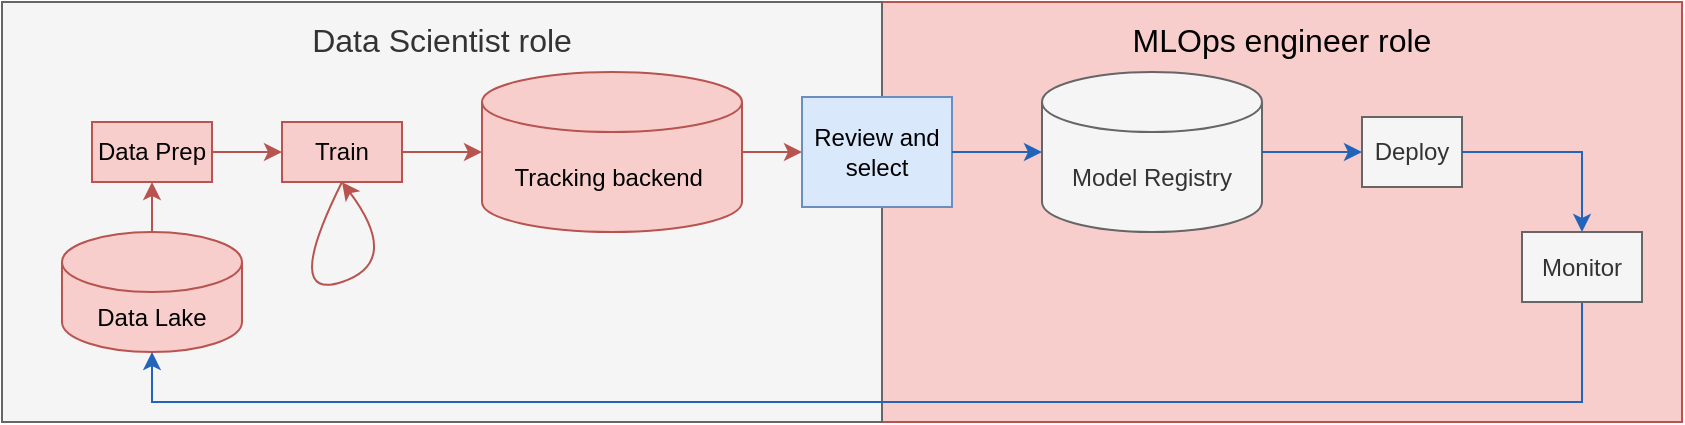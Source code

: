 <mxfile version="21.5.0" type="github">
  <diagram name="Page-1" id="3moahlvMmFEjl50jRHX7">
    <mxGraphModel dx="1100" dy="634" grid="1" gridSize="10" guides="1" tooltips="1" connect="1" arrows="1" fold="1" page="1" pageScale="1" pageWidth="1169" pageHeight="827" math="0" shadow="0">
      <root>
        <mxCell id="0" />
        <mxCell id="1" parent="0" />
        <mxCell id="QqCRZD2ZL2z7VxAQT_v7-31" value="" style="group" vertex="1" connectable="0" parent="1">
          <mxGeometry x="100" y="40" width="840" height="210" as="geometry" />
        </mxCell>
        <mxCell id="QqCRZD2ZL2z7VxAQT_v7-27" value="&lt;font style=&quot;font-size: 16px;&quot;&gt;MLOps engineer role&lt;br&gt;&lt;br&gt;&lt;br&gt;&lt;br&gt;&lt;br&gt;&lt;br&gt;&lt;br&gt;&lt;br&gt;&lt;br&gt;&lt;br&gt;&lt;/font&gt;" style="rounded=0;whiteSpace=wrap;html=1;fillColor=#f8cecc;strokeColor=#b85450;" vertex="1" parent="QqCRZD2ZL2z7VxAQT_v7-31">
          <mxGeometry x="440" width="400" height="210" as="geometry" />
        </mxCell>
        <mxCell id="QqCRZD2ZL2z7VxAQT_v7-26" value="&lt;font style=&quot;font-size: 16px;&quot;&gt;Data Scientist role&lt;br&gt;&lt;br&gt;&lt;br&gt;&lt;br&gt;&lt;br&gt;&lt;br&gt;&lt;br&gt;&lt;br&gt;&lt;br&gt;&lt;br&gt;&lt;/font&gt;" style="rounded=0;whiteSpace=wrap;html=1;fillColor=#f5f5f5;strokeColor=#666666;fontColor=#333333;" vertex="1" parent="QqCRZD2ZL2z7VxAQT_v7-31">
          <mxGeometry width="440" height="210" as="geometry" />
        </mxCell>
        <mxCell id="QqCRZD2ZL2z7VxAQT_v7-2" value="Tracking backend&amp;nbsp;" style="shape=cylinder3;whiteSpace=wrap;html=1;boundedLbl=1;backgroundOutline=1;size=15;fillColor=#f8cecc;strokeColor=#b85450;" vertex="1" parent="QqCRZD2ZL2z7VxAQT_v7-31">
          <mxGeometry x="240" y="35" width="130" height="80" as="geometry" />
        </mxCell>
        <mxCell id="QqCRZD2ZL2z7VxAQT_v7-12" style="edgeStyle=orthogonalEdgeStyle;rounded=0;orthogonalLoop=1;jettySize=auto;html=1;exitX=1;exitY=0.5;exitDx=0;exitDy=0;fillColor=#f8cecc;strokeColor=#b85450;" edge="1" parent="QqCRZD2ZL2z7VxAQT_v7-31" source="QqCRZD2ZL2z7VxAQT_v7-3" target="QqCRZD2ZL2z7VxAQT_v7-2">
          <mxGeometry relative="1" as="geometry" />
        </mxCell>
        <mxCell id="QqCRZD2ZL2z7VxAQT_v7-3" value="Train" style="rounded=0;whiteSpace=wrap;html=1;fillColor=#f8cecc;strokeColor=#b85450;" vertex="1" parent="QqCRZD2ZL2z7VxAQT_v7-31">
          <mxGeometry x="140" y="60" width="60" height="30" as="geometry" />
        </mxCell>
        <mxCell id="QqCRZD2ZL2z7VxAQT_v7-30" style="edgeStyle=orthogonalEdgeStyle;rounded=0;orthogonalLoop=1;jettySize=auto;html=1;exitX=1;exitY=0.5;exitDx=0;exitDy=0;fillColor=#f8cecc;strokeColor=#b85450;" edge="1" parent="QqCRZD2ZL2z7VxAQT_v7-31" source="QqCRZD2ZL2z7VxAQT_v7-4" target="QqCRZD2ZL2z7VxAQT_v7-3">
          <mxGeometry relative="1" as="geometry" />
        </mxCell>
        <mxCell id="QqCRZD2ZL2z7VxAQT_v7-4" value="Data Prep" style="rounded=0;whiteSpace=wrap;html=1;fillColor=#f8cecc;strokeColor=#b85450;" vertex="1" parent="QqCRZD2ZL2z7VxAQT_v7-31">
          <mxGeometry x="45" y="60" width="60" height="30" as="geometry" />
        </mxCell>
        <mxCell id="QqCRZD2ZL2z7VxAQT_v7-10" value="" style="edgeStyle=orthogonalEdgeStyle;rounded=0;orthogonalLoop=1;jettySize=auto;html=1;fillColor=#f8cecc;strokeColor=#b85450;" edge="1" parent="QqCRZD2ZL2z7VxAQT_v7-31" source="QqCRZD2ZL2z7VxAQT_v7-6" target="QqCRZD2ZL2z7VxAQT_v7-4">
          <mxGeometry relative="1" as="geometry" />
        </mxCell>
        <mxCell id="QqCRZD2ZL2z7VxAQT_v7-6" value="Data Lake" style="shape=cylinder3;whiteSpace=wrap;html=1;boundedLbl=1;backgroundOutline=1;size=15;fillColor=#f8cecc;strokeColor=#b85450;" vertex="1" parent="QqCRZD2ZL2z7VxAQT_v7-31">
          <mxGeometry x="30" y="115" width="90" height="60" as="geometry" />
        </mxCell>
        <mxCell id="QqCRZD2ZL2z7VxAQT_v7-11" value="" style="curved=1;endArrow=classic;html=1;rounded=0;exitX=0.5;exitY=1;exitDx=0;exitDy=0;fillColor=#f8cecc;strokeColor=#b85450;entryX=0.5;entryY=1;entryDx=0;entryDy=0;" edge="1" parent="QqCRZD2ZL2z7VxAQT_v7-31" source="QqCRZD2ZL2z7VxAQT_v7-3" target="QqCRZD2ZL2z7VxAQT_v7-3">
          <mxGeometry width="50" height="50" relative="1" as="geometry">
            <mxPoint x="350" y="110" as="sourcePoint" />
            <mxPoint x="220" y="90" as="targetPoint" />
            <Array as="points">
              <mxPoint x="140" y="150" />
              <mxPoint x="200" y="130" />
            </Array>
          </mxGeometry>
        </mxCell>
        <mxCell id="QqCRZD2ZL2z7VxAQT_v7-13" value="Review and select" style="whiteSpace=wrap;html=1;fillColor=#dae8fc;strokeColor=#6c8ebf;" vertex="1" parent="QqCRZD2ZL2z7VxAQT_v7-31">
          <mxGeometry x="400" y="47.5" width="75" height="55" as="geometry" />
        </mxCell>
        <mxCell id="QqCRZD2ZL2z7VxAQT_v7-18" value="" style="edgeStyle=orthogonalEdgeStyle;rounded=0;orthogonalLoop=1;jettySize=auto;html=1;fillColor=#f8cecc;strokeColor=#b85450;" edge="1" parent="QqCRZD2ZL2z7VxAQT_v7-31" source="QqCRZD2ZL2z7VxAQT_v7-2" target="QqCRZD2ZL2z7VxAQT_v7-13">
          <mxGeometry relative="1" as="geometry" />
        </mxCell>
        <mxCell id="QqCRZD2ZL2z7VxAQT_v7-19" value="Model Registry" style="shape=cylinder3;whiteSpace=wrap;html=1;boundedLbl=1;backgroundOutline=1;size=15;fillColor=#f5f5f5;fontColor=#333333;strokeColor=#666666;" vertex="1" parent="QqCRZD2ZL2z7VxAQT_v7-31">
          <mxGeometry x="520" y="35" width="110" height="80" as="geometry" />
        </mxCell>
        <mxCell id="QqCRZD2ZL2z7VxAQT_v7-25" value="" style="edgeStyle=orthogonalEdgeStyle;rounded=0;orthogonalLoop=1;jettySize=auto;html=1;fillColor=#cce5ff;strokeColor=#2264b9;" edge="1" parent="QqCRZD2ZL2z7VxAQT_v7-31" source="QqCRZD2ZL2z7VxAQT_v7-13" target="QqCRZD2ZL2z7VxAQT_v7-19">
          <mxGeometry relative="1" as="geometry" />
        </mxCell>
        <mxCell id="QqCRZD2ZL2z7VxAQT_v7-20" value="Deploy" style="whiteSpace=wrap;html=1;fillColor=#f5f5f5;fontColor=#333333;strokeColor=#666666;" vertex="1" parent="QqCRZD2ZL2z7VxAQT_v7-31">
          <mxGeometry x="680" y="57.5" width="50" height="35" as="geometry" />
        </mxCell>
        <mxCell id="QqCRZD2ZL2z7VxAQT_v7-21" value="" style="edgeStyle=orthogonalEdgeStyle;rounded=0;orthogonalLoop=1;jettySize=auto;html=1;fillColor=#cce5ff;strokeColor=#2264b9;" edge="1" parent="QqCRZD2ZL2z7VxAQT_v7-31" source="QqCRZD2ZL2z7VxAQT_v7-19" target="QqCRZD2ZL2z7VxAQT_v7-20">
          <mxGeometry relative="1" as="geometry" />
        </mxCell>
        <mxCell id="QqCRZD2ZL2z7VxAQT_v7-24" style="edgeStyle=orthogonalEdgeStyle;rounded=0;orthogonalLoop=1;jettySize=auto;html=1;entryX=0.5;entryY=1;entryDx=0;entryDy=0;entryPerimeter=0;exitX=0.5;exitY=1;exitDx=0;exitDy=0;fillColor=#cce5ff;strokeColor=#2264b9;" edge="1" parent="QqCRZD2ZL2z7VxAQT_v7-31" source="QqCRZD2ZL2z7VxAQT_v7-22" target="QqCRZD2ZL2z7VxAQT_v7-6">
          <mxGeometry relative="1" as="geometry">
            <Array as="points">
              <mxPoint x="790" y="200" />
              <mxPoint x="75" y="200" />
            </Array>
          </mxGeometry>
        </mxCell>
        <mxCell id="QqCRZD2ZL2z7VxAQT_v7-22" value="Monitor" style="whiteSpace=wrap;html=1;fillColor=#f5f5f5;fontColor=#333333;strokeColor=#666666;" vertex="1" parent="QqCRZD2ZL2z7VxAQT_v7-31">
          <mxGeometry x="760" y="115" width="60" height="35" as="geometry" />
        </mxCell>
        <mxCell id="QqCRZD2ZL2z7VxAQT_v7-23" value="" style="edgeStyle=orthogonalEdgeStyle;rounded=0;orthogonalLoop=1;jettySize=auto;html=1;fillColor=#cce5ff;strokeColor=#2264b9;" edge="1" parent="QqCRZD2ZL2z7VxAQT_v7-31" source="QqCRZD2ZL2z7VxAQT_v7-20" target="QqCRZD2ZL2z7VxAQT_v7-22">
          <mxGeometry relative="1" as="geometry" />
        </mxCell>
      </root>
    </mxGraphModel>
  </diagram>
</mxfile>
